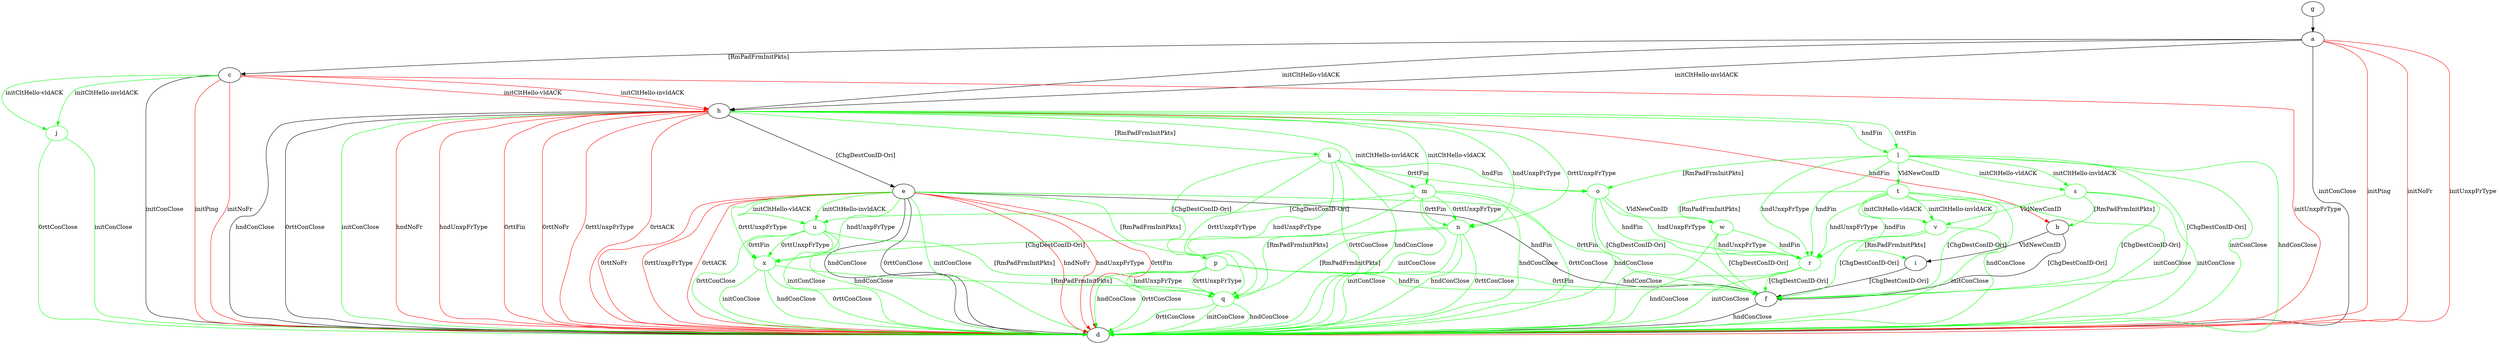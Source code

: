 digraph "" {
	a -> c	[key=0,
		label="[RmPadFrmInitPkts] "];
	a -> d	[key=0,
		label="initConClose "];
	a -> d	[key=1,
		color=red,
		label="initPing "];
	a -> d	[key=2,
		color=red,
		label="initNoFr "];
	a -> d	[key=3,
		color=red,
		label="initUnxpFrType "];
	a -> h	[key=0,
		label="initCltHello-vldACK "];
	a -> h	[key=1,
		label="initCltHello-invldACK "];
	b -> f	[key=0,
		label="[ChgDestConID-Ori] "];
	b -> i	[key=0,
		label="VldNewConID "];
	c -> d	[key=0,
		label="initConClose "];
	c -> d	[key=1,
		color=red,
		label="initPing "];
	c -> d	[key=2,
		color=red,
		label="initNoFr "];
	c -> d	[key=3,
		color=red,
		label="initUnxpFrType "];
	c -> h	[key=0,
		color=red,
		label="initCltHello-vldACK "];
	c -> h	[key=1,
		color=red,
		label="initCltHello-invldACK "];
	j	[color=green];
	c -> j	[key=0,
		color=green,
		label="initCltHello-vldACK "];
	c -> j	[key=1,
		color=green,
		label="initCltHello-invldACK "];
	e -> d	[key=0,
		label="hndConClose "];
	e -> d	[key=1,
		label="0rttConClose "];
	e -> d	[key=2,
		color=green,
		label="initConClose "];
	e -> d	[key=3,
		color=red,
		label="hndNoFr "];
	e -> d	[key=4,
		color=red,
		label="hndUnxpFrType "];
	e -> d	[key=5,
		color=red,
		label="0rttFin "];
	e -> d	[key=6,
		color=red,
		label="0rttNoFr "];
	e -> d	[key=7,
		color=red,
		label="0rttUnxpFrType "];
	e -> d	[key=8,
		color=red,
		label="0rttACK "];
	e -> f	[key=0,
		label="hndFin "];
	e -> f	[key=1,
		color=green,
		label="0rttFin "];
	p	[color=green];
	e -> p	[key=0,
		color=green,
		label="[RmPadFrmInitPkts] "];
	u	[color=green];
	e -> u	[key=0,
		color=green,
		label="initCltHello-vldACK "];
	e -> u	[key=1,
		color=green,
		label="initCltHello-invldACK "];
	x	[color=green];
	e -> x	[key=0,
		color=green,
		label="hndUnxpFrType "];
	e -> x	[key=1,
		color=green,
		label="0rttUnxpFrType "];
	f -> d	[key=0,
		label="hndConClose "];
	g -> a	[key=0];
	h -> b	[key=0,
		color=red,
		label="hndFin "];
	h -> d	[key=0,
		label="hndConClose "];
	h -> d	[key=1,
		label="0rttConClose "];
	h -> d	[key=2,
		color=green,
		label="initConClose "];
	h -> d	[key=3,
		color=red,
		label="hndNoFr "];
	h -> d	[key=4,
		color=red,
		label="hndUnxpFrType "];
	h -> d	[key=5,
		color=red,
		label="0rttFin "];
	h -> d	[key=6,
		color=red,
		label="0rttNoFr "];
	h -> d	[key=7,
		color=red,
		label="0rttUnxpFrType "];
	h -> d	[key=8,
		color=red,
		label="0rttACK "];
	h -> e	[key=0,
		label="[ChgDestConID-Ori] "];
	k	[color=green];
	h -> k	[key=0,
		color=green,
		label="[RmPadFrmInitPkts] "];
	l	[color=green];
	h -> l	[key=0,
		color=green,
		label="hndFin "];
	h -> l	[key=1,
		color=green,
		label="0rttFin "];
	m	[color=green];
	h -> m	[key=0,
		color=green,
		label="initCltHello-vldACK "];
	h -> m	[key=1,
		color=green,
		label="initCltHello-invldACK "];
	n	[color=green];
	h -> n	[key=0,
		color=green,
		label="hndUnxpFrType "];
	h -> n	[key=1,
		color=green,
		label="0rttUnxpFrType "];
	i -> f	[key=0,
		label="[ChgDestConID-Ori] "];
	j -> d	[key=0,
		color=green,
		label="initConClose "];
	j -> d	[key=1,
		color=green,
		label="0rttConClose "];
	k -> d	[key=0,
		color=green,
		label="hndConClose "];
	k -> d	[key=1,
		color=green,
		label="0rttConClose "];
	o	[color=green];
	k -> o	[key=0,
		color=green,
		label="hndFin "];
	k -> o	[key=1,
		color=green,
		label="0rttFin "];
	k -> p	[key=0,
		color=green,
		label="[ChgDestConID-Ori] "];
	q	[color=green];
	k -> q	[key=0,
		color=green,
		label="hndUnxpFrType "];
	k -> q	[key=1,
		color=green,
		label="0rttUnxpFrType "];
	l -> d	[key=0,
		color=green,
		label="initConClose "];
	l -> d	[key=1,
		color=green,
		label="hndConClose "];
	l -> f	[key=0,
		color=green,
		label="[ChgDestConID-Ori] "];
	l -> o	[key=0,
		color=green,
		label="[RmPadFrmInitPkts] "];
	r	[color=green];
	l -> r	[key=0,
		color=green,
		label="hndFin "];
	l -> r	[key=1,
		color=green,
		label="hndUnxpFrType "];
	s	[color=green];
	l -> s	[key=0,
		color=green,
		label="initCltHello-vldACK "];
	l -> s	[key=1,
		color=green,
		label="initCltHello-invldACK "];
	t	[color=green];
	l -> t	[key=0,
		color=green,
		label="VldNewConID "];
	m -> d	[key=0,
		color=green,
		label="initConClose "];
	m -> d	[key=1,
		color=green,
		label="hndConClose "];
	m -> d	[key=2,
		color=green,
		label="0rttConClose "];
	m -> n	[key=0,
		color=green,
		label="0rttFin "];
	m -> n	[key=1,
		color=green,
		label="0rttUnxpFrType "];
	m -> q	[key=0,
		color=green,
		label="[RmPadFrmInitPkts] "];
	m -> u	[key=0,
		color=green,
		label="[ChgDestConID-Ori] "];
	n -> d	[key=0,
		color=green,
		label="initConClose "];
	n -> d	[key=1,
		color=green,
		label="hndConClose "];
	n -> d	[key=2,
		color=green,
		label="0rttConClose "];
	n -> q	[key=0,
		color=green,
		label="[RmPadFrmInitPkts] "];
	n -> x	[key=0,
		color=green,
		label="[ChgDestConID-Ori] "];
	o -> d	[key=0,
		color=green,
		label="hndConClose "];
	o -> f	[key=0,
		color=green,
		label="[ChgDestConID-Ori] "];
	o -> r	[key=0,
		color=green,
		label="hndFin "];
	o -> r	[key=1,
		color=green,
		label="hndUnxpFrType "];
	w	[color=green];
	o -> w	[key=0,
		color=green,
		label="VldNewConID "];
	p -> d	[key=0,
		color=green,
		label="hndConClose "];
	p -> d	[key=1,
		color=green,
		label="0rttConClose "];
	p -> f	[key=0,
		color=green,
		label="hndFin "];
	p -> f	[key=1,
		color=green,
		label="0rttFin "];
	p -> q	[key=0,
		color=green,
		label="hndUnxpFrType "];
	p -> q	[key=1,
		color=green,
		label="0rttUnxpFrType "];
	q -> d	[key=0,
		color=green,
		label="initConClose "];
	q -> d	[key=1,
		color=green,
		label="hndConClose "];
	q -> d	[key=2,
		color=green,
		label="0rttConClose "];
	r -> d	[key=0,
		color=green,
		label="initConClose "];
	r -> d	[key=1,
		color=green,
		label="hndConClose "];
	r -> f	[key=0,
		color=green,
		label="[ChgDestConID-Ori] "];
	s -> b	[key=0,
		color=green,
		label="[RmPadFrmInitPkts] "];
	s -> d	[key=0,
		color=green,
		label="initConClose "];
	s -> f	[key=0,
		color=green,
		label="[ChgDestConID-Ori] "];
	v	[color=green];
	s -> v	[key=0,
		color=green,
		label="VldNewConID "];
	t -> d	[key=0,
		color=green,
		label="initConClose "];
	t -> d	[key=1,
		color=green,
		label="hndConClose "];
	t -> f	[key=0,
		color=green,
		label="[ChgDestConID-Ori] "];
	t -> r	[key=0,
		color=green,
		label="hndFin "];
	t -> r	[key=1,
		color=green,
		label="hndUnxpFrType "];
	t -> v	[key=0,
		color=green,
		label="initCltHello-vldACK "];
	t -> v	[key=1,
		color=green,
		label="initCltHello-invldACK "];
	t -> w	[key=0,
		color=green,
		label="[RmPadFrmInitPkts] "];
	u -> d	[key=0,
		color=green,
		label="initConClose "];
	u -> d	[key=1,
		color=green,
		label="hndConClose "];
	u -> d	[key=2,
		color=green,
		label="0rttConClose "];
	u -> q	[key=0,
		color=green,
		label="[RmPadFrmInitPkts] "];
	u -> x	[key=0,
		color=green,
		label="0rttFin "];
	u -> x	[key=1,
		color=green,
		label="0rttUnxpFrType "];
	v -> d	[key=0,
		color=green,
		label="initConClose "];
	v -> f	[key=0,
		color=green,
		label="[ChgDestConID-Ori] "];
	v -> i	[key=0,
		color=green,
		label="[RmPadFrmInitPkts] "];
	w -> d	[key=0,
		color=green,
		label="hndConClose "];
	w -> f	[key=0,
		color=green,
		label="[ChgDestConID-Ori] "];
	w -> r	[key=0,
		color=green,
		label="hndFin "];
	w -> r	[key=1,
		color=green,
		label="hndUnxpFrType "];
	x -> d	[key=0,
		color=green,
		label="initConClose "];
	x -> d	[key=1,
		color=green,
		label="hndConClose "];
	x -> d	[key=2,
		color=green,
		label="0rttConClose "];
	x -> q	[key=0,
		color=green,
		label="[RmPadFrmInitPkts] "];
}
